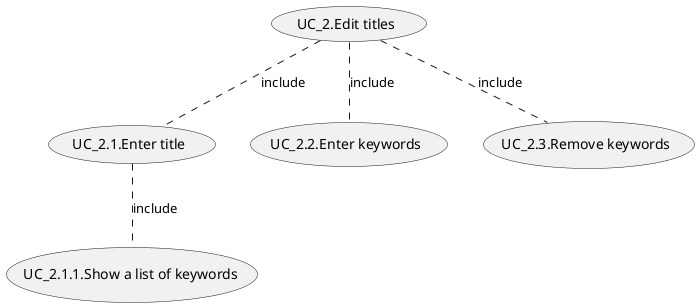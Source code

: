 @startuml

(UC_2.Edit titles) .. (UC_2.1.Enter title) : include
(UC_2.Edit titles) .. (UC_2.2.Enter keywords) : include
(UC_2.Edit titles) .. (UC_2.3.Remove keywords) : include
(UC_2.1.Enter title) .. (UC_2.1.1.Show a list of keywords) : include
@enduml
